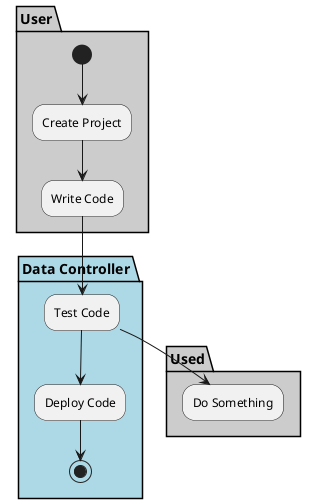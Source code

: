 @startuml

partition "Data Controller" {

}

partition User #cccccc {
  (*) --> "Create Project"
  --> "Write Code"
}

partition "Data Controller" #lightblue {
  "Write Code" --> "Test Code"
  "Test Code" --> "Deploy Code"
  "Deploy Code" --> (*)
}

partition Used #cccccc {
  "Test Code" --> "Do Something"
}

@enduml
